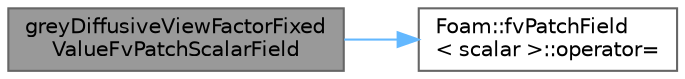 digraph "greyDiffusiveViewFactorFixedValueFvPatchScalarField"
{
 // LATEX_PDF_SIZE
  bgcolor="transparent";
  edge [fontname=Helvetica,fontsize=10,labelfontname=Helvetica,labelfontsize=10];
  node [fontname=Helvetica,fontsize=10,shape=box,height=0.2,width=0.4];
  rankdir="LR";
  Node1 [id="Node000001",label="greyDiffusiveViewFactorFixed\lValueFvPatchScalarField",height=0.2,width=0.4,color="gray40", fillcolor="grey60", style="filled", fontcolor="black",tooltip=" "];
  Node1 -> Node2 [id="edge1_Node000001_Node000002",color="steelblue1",style="solid",tooltip=" "];
  Node2 [id="Node000002",label="Foam::fvPatchField\l\< scalar \>::operator=",height=0.2,width=0.4,color="grey40", fillcolor="white", style="filled",URL="$classFoam_1_1fvPatchField.html#a6a896c9a07142ef7985d976d61181176",tooltip=" "];
}
